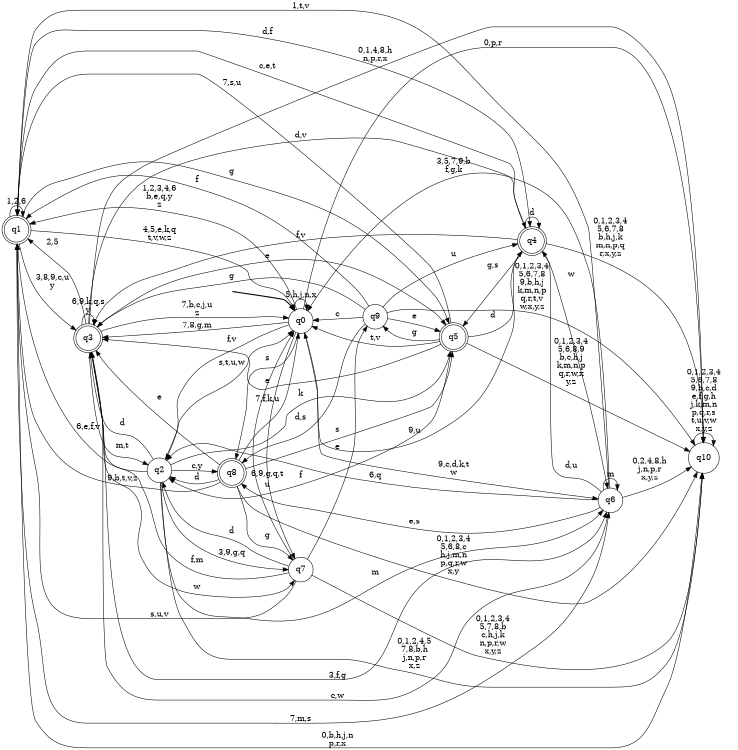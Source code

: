 digraph BlueStar {
__start0 [style = invis, shape = none, label = "", width = 0, height = 0];

rankdir=LR;
size="8,5";

s0 [style="filled", color="black", fillcolor="white" shape="circle", label="q0"];
s1 [style="rounded,filled", color="black", fillcolor="white" shape="doublecircle", label="q1"];
s2 [style="filled", color="black", fillcolor="white" shape="circle", label="q2"];
s3 [style="rounded,filled", color="black", fillcolor="white" shape="doublecircle", label="q3"];
s4 [style="rounded,filled", color="black", fillcolor="white" shape="doublecircle", label="q4"];
s5 [style="rounded,filled", color="black", fillcolor="white" shape="doublecircle", label="q5"];
s6 [style="filled", color="black", fillcolor="white" shape="circle", label="q6"];
s7 [style="filled", color="black", fillcolor="white" shape="circle", label="q7"];
s8 [style="rounded,filled", color="black", fillcolor="white" shape="doublecircle", label="q8"];
s9 [style="filled", color="black", fillcolor="white" shape="circle", label="q9"];
s10 [style="filled", color="black", fillcolor="white" shape="circle", label="q10"];
subgraph cluster_main { 
	graph [pad=".75", ranksep="0.15", nodesep="0.15"];
	 style=invis; 
	__start0 -> s0 [penwidth=2];
}
s0 -> s0 [label="5,h,j,n,x"];
s0 -> s1 [label="1,2,3,4,6\nb,e,q,y\nz"];
s0 -> s2 [label="f,v"];
s0 -> s3 [label="7,8,g,m"];
s0 -> s6 [label="9,c,d,k,t\nw"];
s0 -> s7 [label="u"];
s0 -> s8 [label="s"];
s0 -> s10 [label="0,p,r"];
s1 -> s0 [label="4,5,e,k,q\nt,v,w,z"];
s1 -> s1 [label="1,2,6"];
s1 -> s3 [label="3,8,9,c,u\ny"];
s1 -> s4 [label="d,f"];
s1 -> s5 [label="g"];
s1 -> s6 [label="7,m,s"];
s1 -> s10 [label="0,b,h,j,n\np,r,x"];
s2 -> s0 [label="s,t,u,w"];
s2 -> s1 [label="6,e,f,v"];
s2 -> s3 [label="d"];
s2 -> s5 [label="k"];
s2 -> s6 [label="m"];
s2 -> s7 [label="3,9,g,q"];
s2 -> s8 [label="c,y"];
s2 -> s10 [label="0,1,2,4,5\n7,8,b,h\nj,n,p,r\nx,z"];
s3 -> s0 [label="7,b,c,j,u\nz"];
s3 -> s1 [label="2,5"];
s3 -> s2 [label="m,t"];
s3 -> s3 [label="6,9,k,q,s\ny"];
s3 -> s4 [label="d,v"];
s3 -> s5 [label="e"];
s3 -> s6 [label="3,f,g"];
s3 -> s7 [label="w"];
s3 -> s10 [label="0,1,4,8,h\nn,p,r,x"];
s4 -> s0 [label="9,u"];
s4 -> s1 [label="c,e,t"];
s4 -> s3 [label="f,v"];
s4 -> s4 [label="d"];
s4 -> s5 [label="g,s"];
s4 -> s6 [label="w"];
s4 -> s10 [label="0,1,2,3,4\n5,6,7,8\nb,h,j,k\nm,n,p,q\nr,x,y,z"];
s5 -> s0 [label="t,v"];
s5 -> s1 [label="7,s,u"];
s5 -> s2 [label="f"];
s5 -> s3 [label="e"];
s5 -> s4 [label="d"];
s5 -> s9 [label="g"];
s5 -> s10 [label="0,1,2,3,4\n5,6,8,9\nb,c,h,j\nk,m,n,p\nq,r,w,x\ny,z"];
s6 -> s0 [label="3,5,7,9,b\nf,g,k"];
s6 -> s1 [label="1,t,v"];
s6 -> s2 [label="6,q"];
s6 -> s3 [label="c,w"];
s6 -> s4 [label="d,u"];
s6 -> s6 [label="m"];
s6 -> s8 [label="e,s"];
s6 -> s10 [label="0,2,4,8,h\nj,n,p,r\nx,y,z"];
s7 -> s0 [label="6,9,g,q,t"];
s7 -> s1 [label="s,u,v"];
s7 -> s2 [label="d"];
s7 -> s3 [label="f,m"];
s7 -> s9 [label="e"];
s7 -> s10 [label="0,1,2,3,4\n5,7,8,b\nc,h,j,k\nn,p,r,w\nx,y,z"];
s8 -> s0 [label="7,f,k,u"];
s8 -> s1 [label="9,b,t,v,z"];
s8 -> s2 [label="d"];
s8 -> s3 [label="e"];
s8 -> s5 [label="s"];
s8 -> s7 [label="g"];
s8 -> s10 [label="0,1,2,3,4\n5,6,8,c\nh,j,m,n\np,q,r,w\nx,y"];
s9 -> s0 [label="c"];
s9 -> s1 [label="f"];
s9 -> s3 [label="g"];
s9 -> s4 [label="u"];
s9 -> s5 [label="e"];
s9 -> s8 [label="d,s"];
s9 -> s10 [label="0,1,2,3,4\n5,6,7,8\n9,b,h,j\nk,m,n,p\nq,r,t,v\nw,x,y,z"];
s10 -> s10 [label="0,1,2,3,4\n5,6,7,8\n9,b,c,d\ne,f,g,h\nj,k,m,n\np,q,r,s\nt,u,v,w\nx,y,z"];

}
